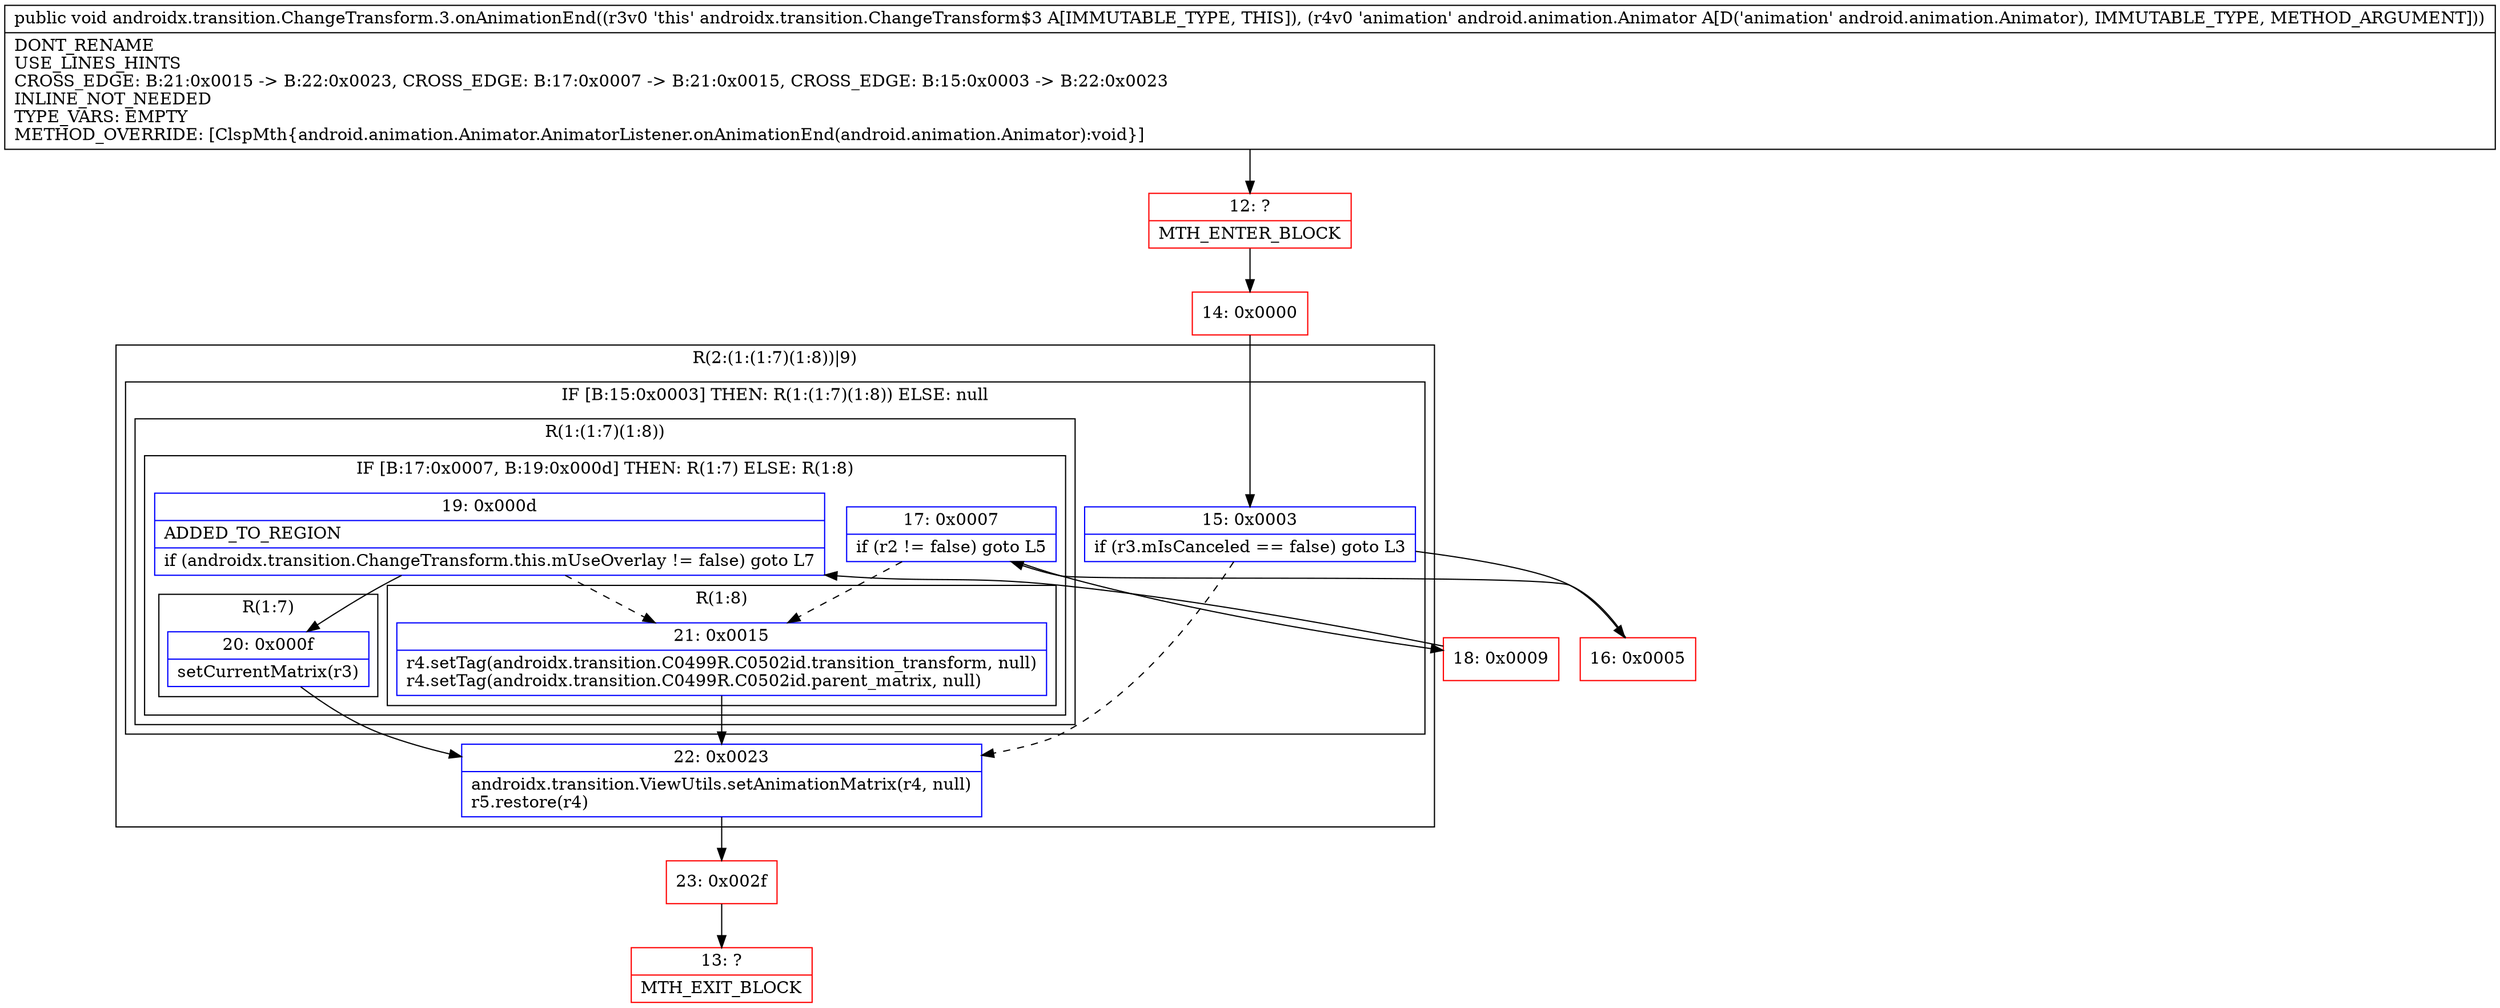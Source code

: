 digraph "CFG forandroidx.transition.ChangeTransform.3.onAnimationEnd(Landroid\/animation\/Animator;)V" {
subgraph cluster_Region_1727134520 {
label = "R(2:(1:(1:7)(1:8))|9)";
node [shape=record,color=blue];
subgraph cluster_IfRegion_1106800111 {
label = "IF [B:15:0x0003] THEN: R(1:(1:7)(1:8)) ELSE: null";
node [shape=record,color=blue];
Node_15 [shape=record,label="{15\:\ 0x0003|if (r3.mIsCanceled == false) goto L3\l}"];
subgraph cluster_Region_1280363464 {
label = "R(1:(1:7)(1:8))";
node [shape=record,color=blue];
subgraph cluster_IfRegion_1013519670 {
label = "IF [B:17:0x0007, B:19:0x000d] THEN: R(1:7) ELSE: R(1:8)";
node [shape=record,color=blue];
Node_17 [shape=record,label="{17\:\ 0x0007|if (r2 != false) goto L5\l}"];
Node_19 [shape=record,label="{19\:\ 0x000d|ADDED_TO_REGION\l|if (androidx.transition.ChangeTransform.this.mUseOverlay != false) goto L7\l}"];
subgraph cluster_Region_1437073848 {
label = "R(1:7)";
node [shape=record,color=blue];
Node_20 [shape=record,label="{20\:\ 0x000f|setCurrentMatrix(r3)\l}"];
}
subgraph cluster_Region_1472043511 {
label = "R(1:8)";
node [shape=record,color=blue];
Node_21 [shape=record,label="{21\:\ 0x0015|r4.setTag(androidx.transition.C0499R.C0502id.transition_transform, null)\lr4.setTag(androidx.transition.C0499R.C0502id.parent_matrix, null)\l}"];
}
}
}
}
Node_22 [shape=record,label="{22\:\ 0x0023|androidx.transition.ViewUtils.setAnimationMatrix(r4, null)\lr5.restore(r4)\l}"];
}
Node_12 [shape=record,color=red,label="{12\:\ ?|MTH_ENTER_BLOCK\l}"];
Node_14 [shape=record,color=red,label="{14\:\ 0x0000}"];
Node_16 [shape=record,color=red,label="{16\:\ 0x0005}"];
Node_18 [shape=record,color=red,label="{18\:\ 0x0009}"];
Node_23 [shape=record,color=red,label="{23\:\ 0x002f}"];
Node_13 [shape=record,color=red,label="{13\:\ ?|MTH_EXIT_BLOCK\l}"];
MethodNode[shape=record,label="{public void androidx.transition.ChangeTransform.3.onAnimationEnd((r3v0 'this' androidx.transition.ChangeTransform$3 A[IMMUTABLE_TYPE, THIS]), (r4v0 'animation' android.animation.Animator A[D('animation' android.animation.Animator), IMMUTABLE_TYPE, METHOD_ARGUMENT]))  | DONT_RENAME\lUSE_LINES_HINTS\lCROSS_EDGE: B:21:0x0015 \-\> B:22:0x0023, CROSS_EDGE: B:17:0x0007 \-\> B:21:0x0015, CROSS_EDGE: B:15:0x0003 \-\> B:22:0x0023\lINLINE_NOT_NEEDED\lTYPE_VARS: EMPTY\lMETHOD_OVERRIDE: [ClspMth\{android.animation.Animator.AnimatorListener.onAnimationEnd(android.animation.Animator):void\}]\l}"];
MethodNode -> Node_12;Node_15 -> Node_16;
Node_15 -> Node_22[style=dashed];
Node_17 -> Node_18;
Node_17 -> Node_21[style=dashed];
Node_19 -> Node_20;
Node_19 -> Node_21[style=dashed];
Node_20 -> Node_22;
Node_21 -> Node_22;
Node_22 -> Node_23;
Node_12 -> Node_14;
Node_14 -> Node_15;
Node_16 -> Node_17;
Node_18 -> Node_19;
Node_23 -> Node_13;
}

